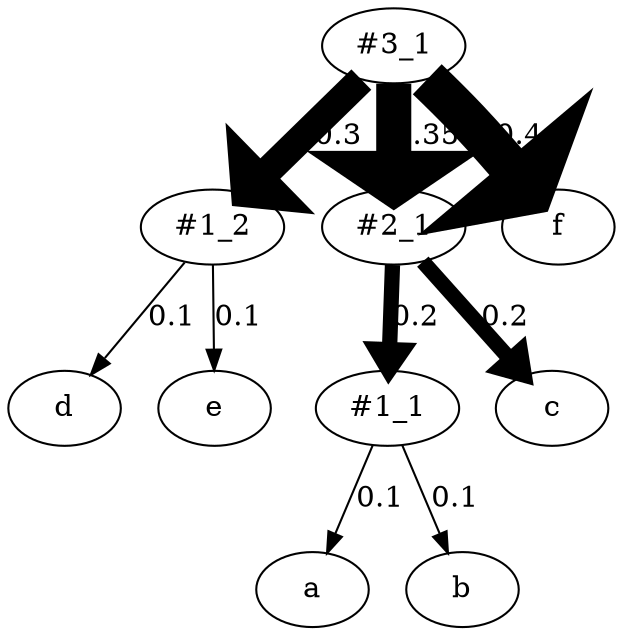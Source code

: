 digraph G {
  edge []
n_2 [label="#1_1" style="setlinewidth(1)" ]
n_3 [label="#1_2" style="setlinewidth(1)" ]
n_4 [label="#2_1" style="setlinewidth(1)" ]
n_5 [label="#3_1" style="setlinewidth(1)" ]
n_6 [label="a" style="setlinewidth(1)" ]
n_7 [label="b" style="setlinewidth(1)" ]
n_8 [label="c" style="setlinewidth(1)" ]
n_9 [label="d" style="setlinewidth(1)" ]
n_10 [label="e" style="setlinewidth(1)" ]
n_11 [label="f" style="setlinewidth(1)" ]
n_4 -> n_2 [label="0.2" style="setlinewidth(7.333333333)" ]
n_5 -> n_3 [label="0.3" style="setlinewidth(13.66666667)" ]
n_5 -> n_4 [label="0.35" style="setlinewidth(16.83333333)" ]
n_2 -> n_6 [label="0.1" style="setlinewidth(1)" ]
n_2 -> n_7 [label="0.1" style="setlinewidth(1)" ]
n_4 -> n_8 [label="0.2" style="setlinewidth(7.333333333)" ]
n_3 -> n_9 [label="0.1" style="setlinewidth(1)" ]
n_3 -> n_10 [label="0.1" style="setlinewidth(1)" ]
n_5 -> n_11 [label="0.4" style="setlinewidth(20)" ]
}
